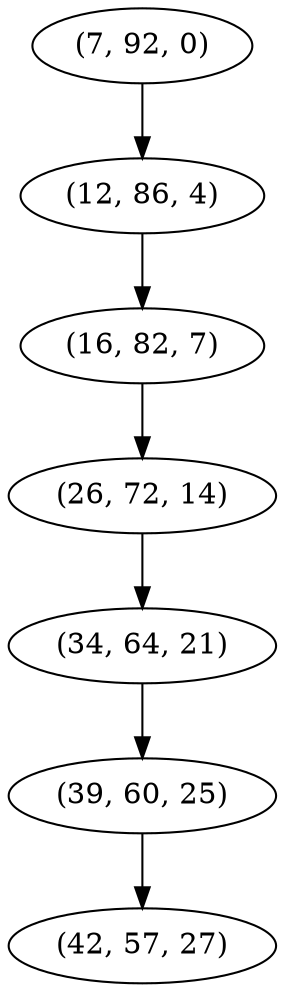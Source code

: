 digraph tree {
    "(7, 92, 0)";
    "(12, 86, 4)";
    "(16, 82, 7)";
    "(26, 72, 14)";
    "(34, 64, 21)";
    "(39, 60, 25)";
    "(42, 57, 27)";
    "(7, 92, 0)" -> "(12, 86, 4)";
    "(12, 86, 4)" -> "(16, 82, 7)";
    "(16, 82, 7)" -> "(26, 72, 14)";
    "(26, 72, 14)" -> "(34, 64, 21)";
    "(34, 64, 21)" -> "(39, 60, 25)";
    "(39, 60, 25)" -> "(42, 57, 27)";
}
